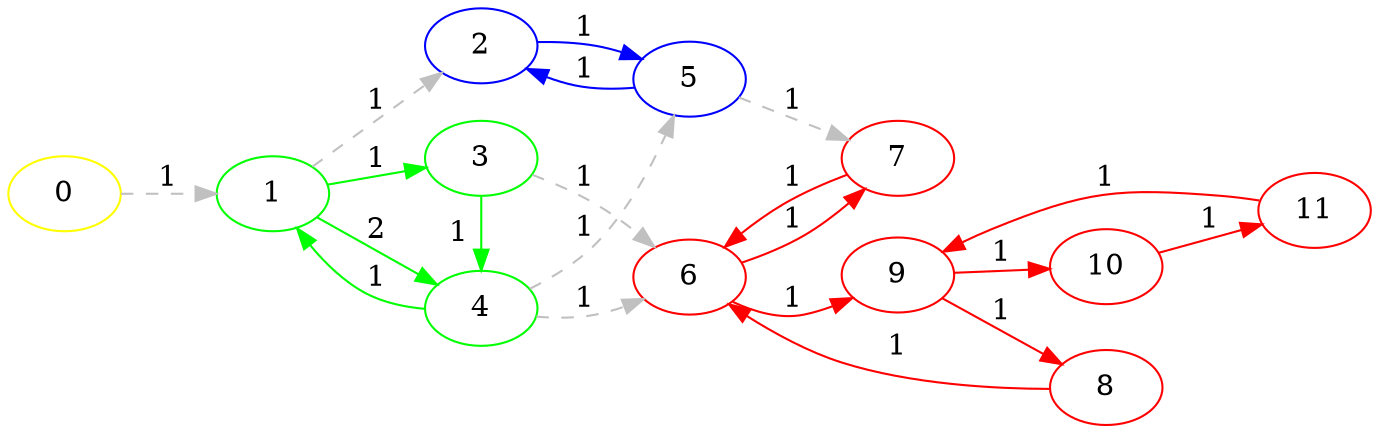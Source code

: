 digraph G {
ranksep = "equally";
rankdir = LR;
{rank = same; 0; };
{rank = same; 1; };
{rank = same; 2; 3; 4; };
{rank = same; 5; 6; };
{rank = same; 7; 9; };
{rank = same; 8; 10; };
{rank = same; 11; };
{rank = same; };
11 [color = "red"];
10 [color = "red"];
8 [color = "red"];
9 [color = "red"];
6 [color = "red"];
7 [color = "red"];
5 [color = "blue"];
2 [color = "blue"];
4 [color = "green"];
3 [color = "green"];
1 [color = "green"];
0 [color = "yellow"];
0->1[label="1" color = "grey" style = "dashed"];
1->2[label="1" color = "grey" style = "dashed"];
1->3[label="1" color = "green"];
1->4[label="2" color = "green"];
2->5[label="1" color = "blue"];
3->4[label="1" color = "green"];
3->6[label="1" color = "grey" style = "dashed"];
4->1[label="1" color = "green"];
4->5[label="1" color = "grey" style = "dashed"];
4->6[label="1" color = "grey" style = "dashed"];
5->2[label="1" color = "blue"];
5->7[label="1" color = "grey" style = "dashed"];
6->7[label="1" color = "red"];
6->9[label="1" color = "red"];
7->6[label="1" color = "red"];
9->8[label="1" color = "red"];
9->10[label="1" color = "red"];
8->6[label="1" color = "red"];
10->11[label="1" color = "red"];
11->9[label="1" color = "red"];
}
